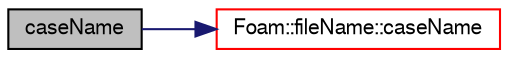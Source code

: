 digraph "caseName"
{
  bgcolor="transparent";
  edge [fontname="FreeSans",fontsize="10",labelfontname="FreeSans",labelfontsize="10"];
  node [fontname="FreeSans",fontsize="10",shape=record];
  rankdir="LR";
  Node14470 [label="caseName",height=0.2,width=0.4,color="black", fillcolor="grey75", style="filled", fontcolor="black"];
  Node14470 -> Node14471 [color="midnightblue",fontsize="10",style="solid",fontname="FreeSans"];
  Node14471 [label="Foam::fileName::caseName",height=0.2,width=0.4,color="red",URL="$a28234.html#a292efb0bc1cca4508df69142020aa88e",tooltip="Return file name (part beyond last /), subsitute for FOAM_CASE. "];
}
